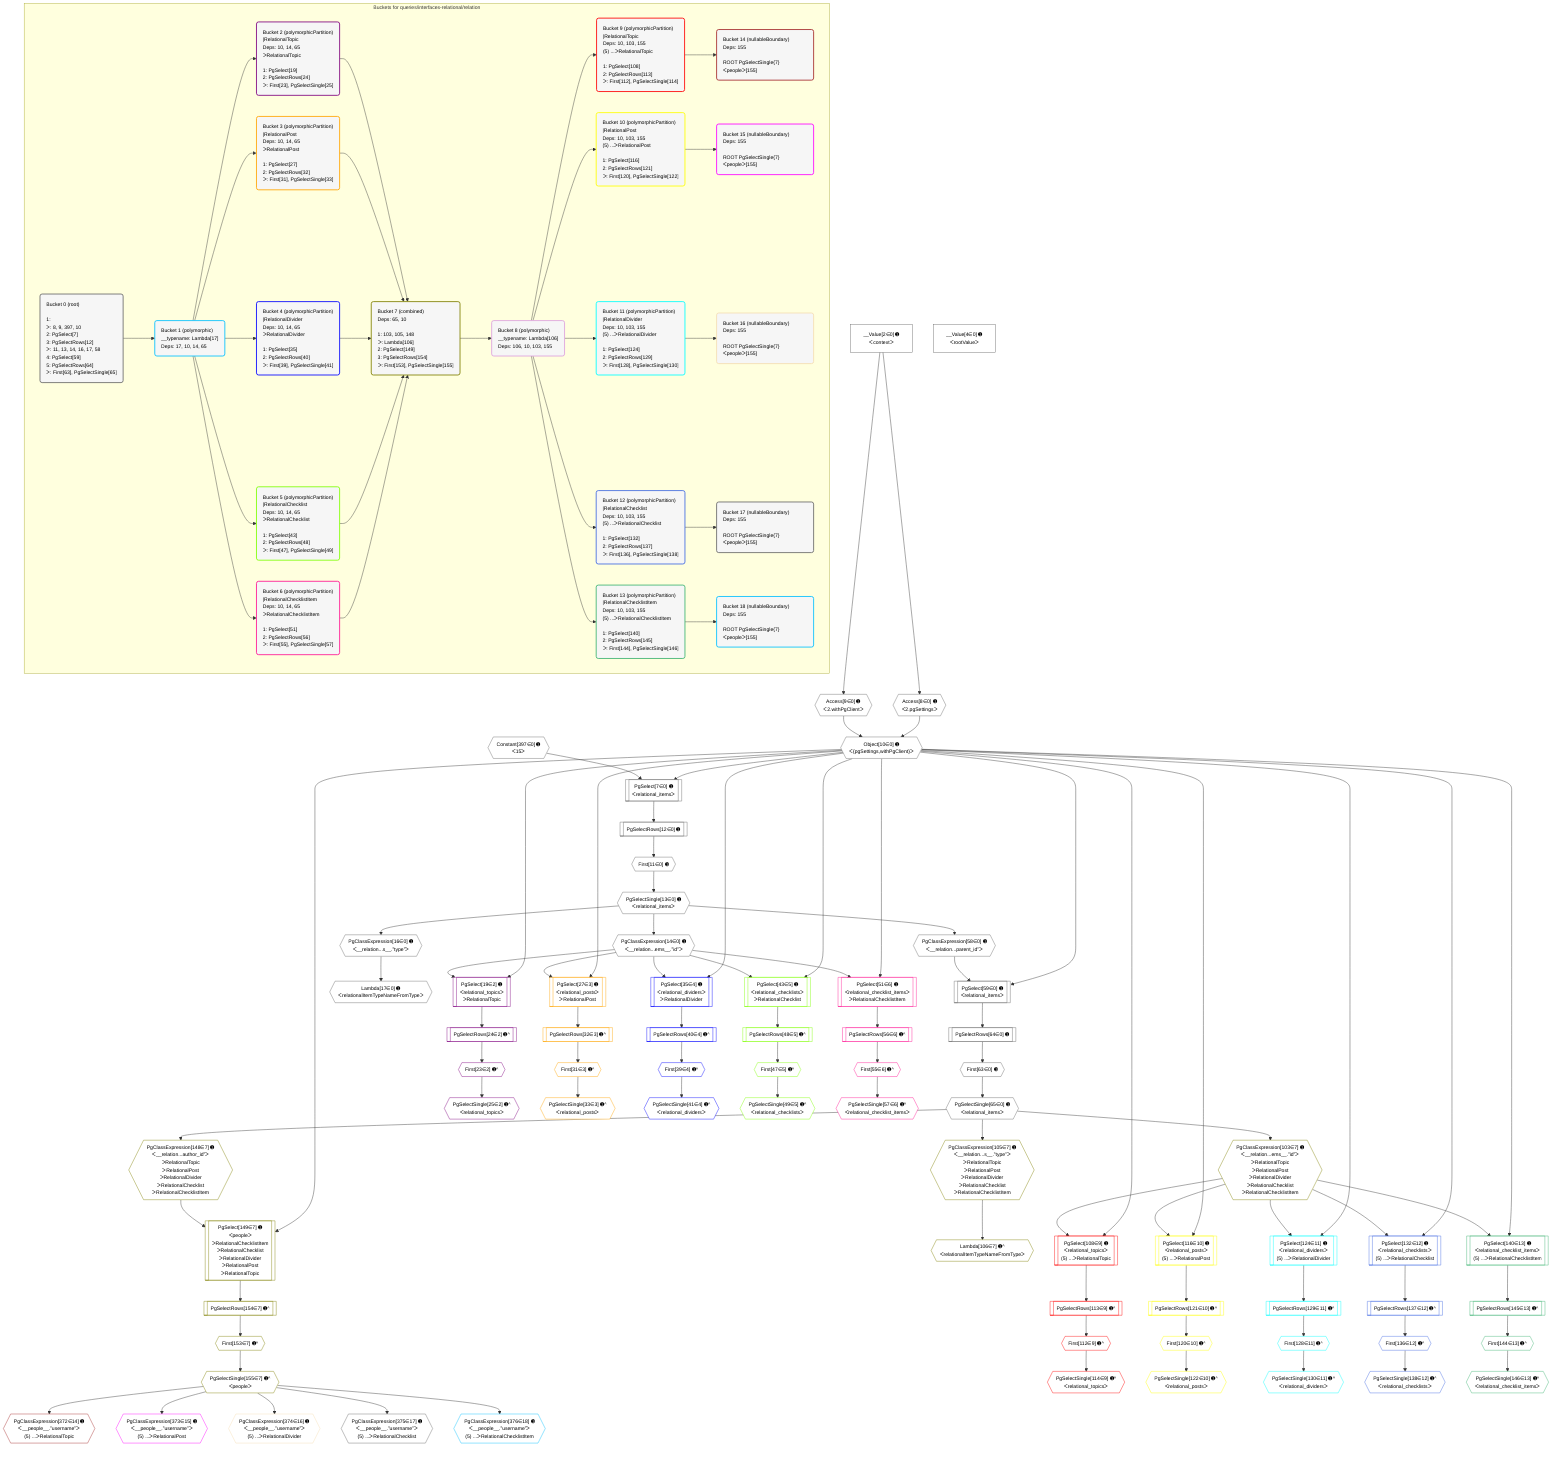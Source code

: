 %%{init: {'themeVariables': { 'fontSize': '12px'}}}%%
graph TD
    classDef path fill:#eee,stroke:#000,color:#000
    classDef plan fill:#fff,stroke-width:1px,color:#000
    classDef itemplan fill:#fff,stroke-width:2px,color:#000
    classDef unbatchedplan fill:#dff,stroke-width:1px,color:#000
    classDef sideeffectplan fill:#fcc,stroke-width:2px,color:#000
    classDef bucket fill:#f6f6f6,color:#000,stroke-width:2px,text-align:left

    subgraph "Buckets for queries/interfaces-relational/relation"
    Bucket0("Bucket 0 (root)<br /><br />1: <br />ᐳ: 8, 9, 397, 10<br />2: PgSelect[7]<br />3: PgSelectRows[12]<br />ᐳ: 11, 13, 14, 16, 17, 58<br />4: PgSelect[59]<br />5: PgSelectRows[64]<br />ᐳ: First[63], PgSelectSingle[65]"):::bucket
    Bucket1("Bucket 1 (polymorphic)<br />__typename: Lambda[17]<br />Deps: 17, 10, 14, 65"):::bucket
    Bucket2("Bucket 2 (polymorphicPartition)<br />|RelationalTopic<br />Deps: 10, 14, 65<br />ᐳRelationalTopic<br /><br />1: PgSelect[19]<br />2: PgSelectRows[24]<br />ᐳ: First[23], PgSelectSingle[25]"):::bucket
    Bucket3("Bucket 3 (polymorphicPartition)<br />|RelationalPost<br />Deps: 10, 14, 65<br />ᐳRelationalPost<br /><br />1: PgSelect[27]<br />2: PgSelectRows[32]<br />ᐳ: First[31], PgSelectSingle[33]"):::bucket
    Bucket4("Bucket 4 (polymorphicPartition)<br />|RelationalDivider<br />Deps: 10, 14, 65<br />ᐳRelationalDivider<br /><br />1: PgSelect[35]<br />2: PgSelectRows[40]<br />ᐳ: First[39], PgSelectSingle[41]"):::bucket
    Bucket5("Bucket 5 (polymorphicPartition)<br />|RelationalChecklist<br />Deps: 10, 14, 65<br />ᐳRelationalChecklist<br /><br />1: PgSelect[43]<br />2: PgSelectRows[48]<br />ᐳ: First[47], PgSelectSingle[49]"):::bucket
    Bucket6("Bucket 6 (polymorphicPartition)<br />|RelationalChecklistItem<br />Deps: 10, 14, 65<br />ᐳRelationalChecklistItem<br /><br />1: PgSelect[51]<br />2: PgSelectRows[56]<br />ᐳ: First[55], PgSelectSingle[57]"):::bucket
    Bucket7("Bucket 7 (combined)<br />Deps: 65, 10<br /><br />1: 103, 105, 148<br />ᐳ: Lambda[106]<br />2: PgSelect[149]<br />3: PgSelectRows[154]<br />ᐳ: First[153], PgSelectSingle[155]"):::bucket
    Bucket8("Bucket 8 (polymorphic)<br />__typename: Lambda[106]<br />Deps: 106, 10, 103, 155"):::bucket
    Bucket9("Bucket 9 (polymorphicPartition)<br />|RelationalTopic<br />Deps: 10, 103, 155<br />(5) ...ᐳRelationalTopic<br /><br />1: PgSelect[108]<br />2: PgSelectRows[113]<br />ᐳ: First[112], PgSelectSingle[114]"):::bucket
    Bucket10("Bucket 10 (polymorphicPartition)<br />|RelationalPost<br />Deps: 10, 103, 155<br />(5) ...ᐳRelationalPost<br /><br />1: PgSelect[116]<br />2: PgSelectRows[121]<br />ᐳ: First[120], PgSelectSingle[122]"):::bucket
    Bucket11("Bucket 11 (polymorphicPartition)<br />|RelationalDivider<br />Deps: 10, 103, 155<br />(5) ...ᐳRelationalDivider<br /><br />1: PgSelect[124]<br />2: PgSelectRows[129]<br />ᐳ: First[128], PgSelectSingle[130]"):::bucket
    Bucket12("Bucket 12 (polymorphicPartition)<br />|RelationalChecklist<br />Deps: 10, 103, 155<br />(5) ...ᐳRelationalChecklist<br /><br />1: PgSelect[132]<br />2: PgSelectRows[137]<br />ᐳ: First[136], PgSelectSingle[138]"):::bucket
    Bucket13("Bucket 13 (polymorphicPartition)<br />|RelationalChecklistItem<br />Deps: 10, 103, 155<br />(5) ...ᐳRelationalChecklistItem<br /><br />1: PgSelect[140]<br />2: PgSelectRows[145]<br />ᐳ: First[144], PgSelectSingle[146]"):::bucket
    Bucket14("Bucket 14 (nullableBoundary)<br />Deps: 155<br /><br />ROOT PgSelectSingle{7}ᐸpeopleᐳ[155]"):::bucket
    Bucket15("Bucket 15 (nullableBoundary)<br />Deps: 155<br /><br />ROOT PgSelectSingle{7}ᐸpeopleᐳ[155]"):::bucket
    Bucket16("Bucket 16 (nullableBoundary)<br />Deps: 155<br /><br />ROOT PgSelectSingle{7}ᐸpeopleᐳ[155]"):::bucket
    Bucket17("Bucket 17 (nullableBoundary)<br />Deps: 155<br /><br />ROOT PgSelectSingle{7}ᐸpeopleᐳ[155]"):::bucket
    Bucket18("Bucket 18 (nullableBoundary)<br />Deps: 155<br /><br />ROOT PgSelectSingle{7}ᐸpeopleᐳ[155]"):::bucket
    end
    Bucket0 --> Bucket1
    Bucket1 --> Bucket2 & Bucket3 & Bucket4 & Bucket5 & Bucket6
    Bucket2 --> Bucket7
    Bucket3 --> Bucket7
    Bucket4 --> Bucket7
    Bucket5 --> Bucket7
    Bucket6 --> Bucket7
    Bucket7 --> Bucket8
    Bucket8 --> Bucket9 & Bucket10 & Bucket11 & Bucket12 & Bucket13
    Bucket9 --> Bucket14
    Bucket10 --> Bucket15
    Bucket11 --> Bucket16
    Bucket12 --> Bucket17
    Bucket13 --> Bucket18

    %% plan dependencies
    PgSelect7[["PgSelect[7∈0] ➊<br />ᐸrelational_itemsᐳ"]]:::plan
    Object10{{"Object[10∈0] ➊<br />ᐸ{pgSettings,withPgClient}ᐳ"}}:::plan
    Constant397{{"Constant[397∈0] ➊<br />ᐸ15ᐳ"}}:::plan
    Object10 & Constant397 --> PgSelect7
    Access8{{"Access[8∈0] ➊<br />ᐸ2.pgSettingsᐳ"}}:::plan
    Access9{{"Access[9∈0] ➊<br />ᐸ2.withPgClientᐳ"}}:::plan
    Access8 & Access9 --> Object10
    PgSelect59[["PgSelect[59∈0] ➊<br />ᐸrelational_itemsᐳ"]]:::plan
    PgClassExpression58{{"PgClassExpression[58∈0] ➊<br />ᐸ__relation...parent_id”ᐳ"}}:::plan
    Object10 & PgClassExpression58 --> PgSelect59
    __Value2["__Value[2∈0] ➊<br />ᐸcontextᐳ"]:::plan
    __Value2 --> Access8
    __Value2 --> Access9
    First11{{"First[11∈0] ➊"}}:::plan
    PgSelectRows12[["PgSelectRows[12∈0] ➊"]]:::plan
    PgSelectRows12 --> First11
    PgSelect7 --> PgSelectRows12
    PgSelectSingle13{{"PgSelectSingle[13∈0] ➊<br />ᐸrelational_itemsᐳ"}}:::plan
    First11 --> PgSelectSingle13
    PgClassExpression14{{"PgClassExpression[14∈0] ➊<br />ᐸ__relation...ems__.”id”ᐳ"}}:::plan
    PgSelectSingle13 --> PgClassExpression14
    PgClassExpression16{{"PgClassExpression[16∈0] ➊<br />ᐸ__relation...s__.”type”ᐳ"}}:::plan
    PgSelectSingle13 --> PgClassExpression16
    Lambda17{{"Lambda[17∈0] ➊<br />ᐸrelationalItemTypeNameFromTypeᐳ"}}:::plan
    PgClassExpression16 --> Lambda17
    PgSelectSingle13 --> PgClassExpression58
    First63{{"First[63∈0] ➊"}}:::plan
    PgSelectRows64[["PgSelectRows[64∈0] ➊"]]:::plan
    PgSelectRows64 --> First63
    PgSelect59 --> PgSelectRows64
    PgSelectSingle65{{"PgSelectSingle[65∈0] ➊<br />ᐸrelational_itemsᐳ"}}:::plan
    First63 --> PgSelectSingle65
    __Value4["__Value[4∈0] ➊<br />ᐸrootValueᐳ"]:::plan
    PgSelect19[["PgSelect[19∈2] ➊<br />ᐸrelational_topicsᐳ<br />ᐳRelationalTopic"]]:::plan
    Object10 & PgClassExpression14 --> PgSelect19
    First23{{"First[23∈2] ➊^"}}:::plan
    PgSelectRows24[["PgSelectRows[24∈2] ➊^"]]:::plan
    PgSelectRows24 --> First23
    PgSelect19 --> PgSelectRows24
    PgSelectSingle25{{"PgSelectSingle[25∈2] ➊^<br />ᐸrelational_topicsᐳ"}}:::plan
    First23 --> PgSelectSingle25
    PgSelect149[["PgSelect[149∈7] ➊<br />ᐸpeopleᐳ<br />ᐳRelationalChecklistItem<br />ᐳRelationalChecklist<br />ᐳRelationalDivider<br />ᐳRelationalPost<br />ᐳRelationalTopic"]]:::plan
    PgClassExpression148{{"PgClassExpression[148∈7] ➊<br />ᐸ__relation...author_id”ᐳ<br />ᐳRelationalTopic<br />ᐳRelationalPost<br />ᐳRelationalDivider<br />ᐳRelationalChecklist<br />ᐳRelationalChecklistItem"}}:::plan
    Object10 & PgClassExpression148 --> PgSelect149
    PgClassExpression103{{"PgClassExpression[103∈7] ➊<br />ᐸ__relation...ems__.”id”ᐳ<br />ᐳRelationalTopic<br />ᐳRelationalPost<br />ᐳRelationalDivider<br />ᐳRelationalChecklist<br />ᐳRelationalChecklistItem"}}:::plan
    PgSelectSingle65 --> PgClassExpression103
    PgClassExpression105{{"PgClassExpression[105∈7] ➊<br />ᐸ__relation...s__.”type”ᐳ<br />ᐳRelationalTopic<br />ᐳRelationalPost<br />ᐳRelationalDivider<br />ᐳRelationalChecklist<br />ᐳRelationalChecklistItem"}}:::plan
    PgSelectSingle65 --> PgClassExpression105
    Lambda106{{"Lambda[106∈7] ➊^<br />ᐸrelationalItemTypeNameFromTypeᐳ"}}:::plan
    PgClassExpression105 --> Lambda106
    PgSelectSingle65 --> PgClassExpression148
    First153{{"First[153∈7] ➊^"}}:::plan
    PgSelectRows154[["PgSelectRows[154∈7] ➊^"]]:::plan
    PgSelectRows154 --> First153
    PgSelect149 --> PgSelectRows154
    PgSelectSingle155{{"PgSelectSingle[155∈7] ➊^<br />ᐸpeopleᐳ"}}:::plan
    First153 --> PgSelectSingle155
    PgSelect108[["PgSelect[108∈9] ➊<br />ᐸrelational_topicsᐳ<br />(5) ...ᐳRelationalTopic"]]:::plan
    Object10 & PgClassExpression103 --> PgSelect108
    First112{{"First[112∈9] ➊^"}}:::plan
    PgSelectRows113[["PgSelectRows[113∈9] ➊^"]]:::plan
    PgSelectRows113 --> First112
    PgSelect108 --> PgSelectRows113
    PgSelectSingle114{{"PgSelectSingle[114∈9] ➊^<br />ᐸrelational_topicsᐳ"}}:::plan
    First112 --> PgSelectSingle114
    PgClassExpression372{{"PgClassExpression[372∈14] ➊<br />ᐸ__people__.”username”ᐳ<br />(5) ...ᐳRelationalTopic"}}:::plan
    PgSelectSingle155 --> PgClassExpression372
    PgSelect116[["PgSelect[116∈10] ➊<br />ᐸrelational_postsᐳ<br />(5) ...ᐳRelationalPost"]]:::plan
    Object10 & PgClassExpression103 --> PgSelect116
    First120{{"First[120∈10] ➊^"}}:::plan
    PgSelectRows121[["PgSelectRows[121∈10] ➊^"]]:::plan
    PgSelectRows121 --> First120
    PgSelect116 --> PgSelectRows121
    PgSelectSingle122{{"PgSelectSingle[122∈10] ➊^<br />ᐸrelational_postsᐳ"}}:::plan
    First120 --> PgSelectSingle122
    PgClassExpression373{{"PgClassExpression[373∈15] ➊<br />ᐸ__people__.”username”ᐳ<br />(5) ...ᐳRelationalPost"}}:::plan
    PgSelectSingle155 --> PgClassExpression373
    PgSelect124[["PgSelect[124∈11] ➊<br />ᐸrelational_dividersᐳ<br />(5) ...ᐳRelationalDivider"]]:::plan
    Object10 & PgClassExpression103 --> PgSelect124
    First128{{"First[128∈11] ➊^"}}:::plan
    PgSelectRows129[["PgSelectRows[129∈11] ➊^"]]:::plan
    PgSelectRows129 --> First128
    PgSelect124 --> PgSelectRows129
    PgSelectSingle130{{"PgSelectSingle[130∈11] ➊^<br />ᐸrelational_dividersᐳ"}}:::plan
    First128 --> PgSelectSingle130
    PgClassExpression374{{"PgClassExpression[374∈16] ➊<br />ᐸ__people__.”username”ᐳ<br />(5) ...ᐳRelationalDivider"}}:::plan
    PgSelectSingle155 --> PgClassExpression374
    PgSelect132[["PgSelect[132∈12] ➊<br />ᐸrelational_checklistsᐳ<br />(5) ...ᐳRelationalChecklist"]]:::plan
    Object10 & PgClassExpression103 --> PgSelect132
    First136{{"First[136∈12] ➊^"}}:::plan
    PgSelectRows137[["PgSelectRows[137∈12] ➊^"]]:::plan
    PgSelectRows137 --> First136
    PgSelect132 --> PgSelectRows137
    PgSelectSingle138{{"PgSelectSingle[138∈12] ➊^<br />ᐸrelational_checklistsᐳ"}}:::plan
    First136 --> PgSelectSingle138
    PgClassExpression375{{"PgClassExpression[375∈17] ➊<br />ᐸ__people__.”username”ᐳ<br />(5) ...ᐳRelationalChecklist"}}:::plan
    PgSelectSingle155 --> PgClassExpression375
    PgSelect140[["PgSelect[140∈13] ➊<br />ᐸrelational_checklist_itemsᐳ<br />(5) ...ᐳRelationalChecklistItem"]]:::plan
    Object10 & PgClassExpression103 --> PgSelect140
    First144{{"First[144∈13] ➊^"}}:::plan
    PgSelectRows145[["PgSelectRows[145∈13] ➊^"]]:::plan
    PgSelectRows145 --> First144
    PgSelect140 --> PgSelectRows145
    PgSelectSingle146{{"PgSelectSingle[146∈13] ➊^<br />ᐸrelational_checklist_itemsᐳ"}}:::plan
    First144 --> PgSelectSingle146
    PgClassExpression376{{"PgClassExpression[376∈18] ➊<br />ᐸ__people__.”username”ᐳ<br />(5) ...ᐳRelationalChecklistItem"}}:::plan
    PgSelectSingle155 --> PgClassExpression376
    PgSelect27[["PgSelect[27∈3] ➊<br />ᐸrelational_postsᐳ<br />ᐳRelationalPost"]]:::plan
    Object10 & PgClassExpression14 --> PgSelect27
    First31{{"First[31∈3] ➊^"}}:::plan
    PgSelectRows32[["PgSelectRows[32∈3] ➊^"]]:::plan
    PgSelectRows32 --> First31
    PgSelect27 --> PgSelectRows32
    PgSelectSingle33{{"PgSelectSingle[33∈3] ➊^<br />ᐸrelational_postsᐳ"}}:::plan
    First31 --> PgSelectSingle33
    PgSelect35[["PgSelect[35∈4] ➊<br />ᐸrelational_dividersᐳ<br />ᐳRelationalDivider"]]:::plan
    Object10 & PgClassExpression14 --> PgSelect35
    First39{{"First[39∈4] ➊^"}}:::plan
    PgSelectRows40[["PgSelectRows[40∈4] ➊^"]]:::plan
    PgSelectRows40 --> First39
    PgSelect35 --> PgSelectRows40
    PgSelectSingle41{{"PgSelectSingle[41∈4] ➊^<br />ᐸrelational_dividersᐳ"}}:::plan
    First39 --> PgSelectSingle41
    PgSelect43[["PgSelect[43∈5] ➊<br />ᐸrelational_checklistsᐳ<br />ᐳRelationalChecklist"]]:::plan
    Object10 & PgClassExpression14 --> PgSelect43
    First47{{"First[47∈5] ➊^"}}:::plan
    PgSelectRows48[["PgSelectRows[48∈5] ➊^"]]:::plan
    PgSelectRows48 --> First47
    PgSelect43 --> PgSelectRows48
    PgSelectSingle49{{"PgSelectSingle[49∈5] ➊^<br />ᐸrelational_checklistsᐳ"}}:::plan
    First47 --> PgSelectSingle49
    PgSelect51[["PgSelect[51∈6] ➊<br />ᐸrelational_checklist_itemsᐳ<br />ᐳRelationalChecklistItem"]]:::plan
    Object10 & PgClassExpression14 --> PgSelect51
    First55{{"First[55∈6] ➊^"}}:::plan
    PgSelectRows56[["PgSelectRows[56∈6] ➊^"]]:::plan
    PgSelectRows56 --> First55
    PgSelect51 --> PgSelectRows56
    PgSelectSingle57{{"PgSelectSingle[57∈6] ➊^<br />ᐸrelational_checklist_itemsᐳ"}}:::plan
    First55 --> PgSelectSingle57

    %% define steps
    classDef bucket0 stroke:#696969
    class Bucket0,__Value2,__Value4,PgSelect7,Access8,Access9,Object10,First11,PgSelectRows12,PgSelectSingle13,PgClassExpression14,PgClassExpression16,Lambda17,PgClassExpression58,PgSelect59,First63,PgSelectRows64,PgSelectSingle65,Constant397 bucket0
    classDef bucket1 stroke:#00bfff
    class Bucket1 bucket1
    classDef bucket2 stroke:#7f007f
    class Bucket2,PgSelect19,First23,PgSelectRows24,PgSelectSingle25 bucket2
    classDef bucket3 stroke:#ffa500
    class Bucket3,PgSelect27,First31,PgSelectRows32,PgSelectSingle33 bucket3
    classDef bucket4 stroke:#0000ff
    class Bucket4,PgSelect35,First39,PgSelectRows40,PgSelectSingle41 bucket4
    classDef bucket5 stroke:#7fff00
    class Bucket5,PgSelect43,First47,PgSelectRows48,PgSelectSingle49 bucket5
    classDef bucket6 stroke:#ff1493
    class Bucket6,PgSelect51,First55,PgSelectRows56,PgSelectSingle57 bucket6
    classDef bucket7 stroke:#808000
    class Bucket7,PgClassExpression103,PgClassExpression105,Lambda106,PgClassExpression148,PgSelect149,First153,PgSelectRows154,PgSelectSingle155 bucket7
    classDef bucket8 stroke:#dda0dd
    class Bucket8 bucket8
    classDef bucket9 stroke:#ff0000
    class Bucket9,PgSelect108,First112,PgSelectRows113,PgSelectSingle114 bucket9
    classDef bucket10 stroke:#ffff00
    class Bucket10,PgSelect116,First120,PgSelectRows121,PgSelectSingle122 bucket10
    classDef bucket11 stroke:#00ffff
    class Bucket11,PgSelect124,First128,PgSelectRows129,PgSelectSingle130 bucket11
    classDef bucket12 stroke:#4169e1
    class Bucket12,PgSelect132,First136,PgSelectRows137,PgSelectSingle138 bucket12
    classDef bucket13 stroke:#3cb371
    class Bucket13,PgSelect140,First144,PgSelectRows145,PgSelectSingle146 bucket13
    classDef bucket14 stroke:#a52a2a
    class Bucket14,PgClassExpression372 bucket14
    classDef bucket15 stroke:#ff00ff
    class Bucket15,PgClassExpression373 bucket15
    classDef bucket16 stroke:#f5deb3
    class Bucket16,PgClassExpression374 bucket16
    classDef bucket17 stroke:#696969
    class Bucket17,PgClassExpression375 bucket17
    classDef bucket18 stroke:#00bfff
    class Bucket18,PgClassExpression376 bucket18